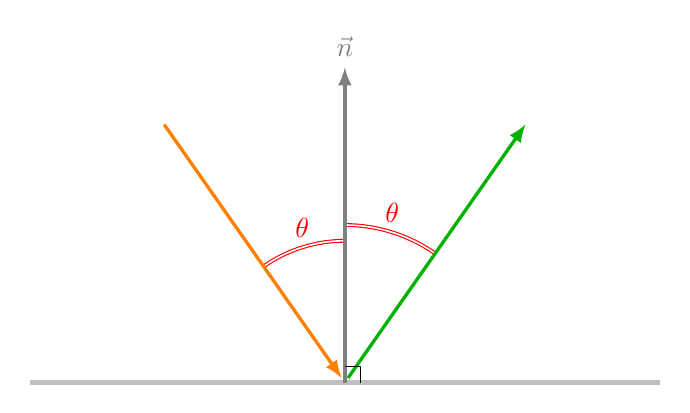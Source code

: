 ﻿\begin{tikzpicture}[scale=2]


\def\mytheta{35};

\draw[ultra thick, lightgray] (-2,0) -- (2,0);

\draw[red,double] (90-\mytheta:1) arc({90-\mytheta}:90:1) node[midway, above]{$\theta$};
\draw[red,double] (90+\mytheta:0.9) arc({90+\mytheta}:90:0.9) node[midway, above]{$\theta$};

\draw[<-,>=latex, shorten <=2pt, very thick, orange] (0,0) -- (90+\mytheta:2); % node[above]{$\vec \ell$};
\draw[->,>=latex, very thick, gray] (0,0) -- (90:2) node[above]{$\vec n$};
\draw[->,>=latex,  shorten <=2pt,very thick, green!70!black] (0,0) -- (90-\mytheta:2); % node[above]{$\vec r$};

\draw (0.1,0) -- ++(0,0.1) -- ++ (-0.1,0);

\coordinate (P) at (0,0);
%\node[blue, scale=3] at (P) {.};



\end{tikzpicture}